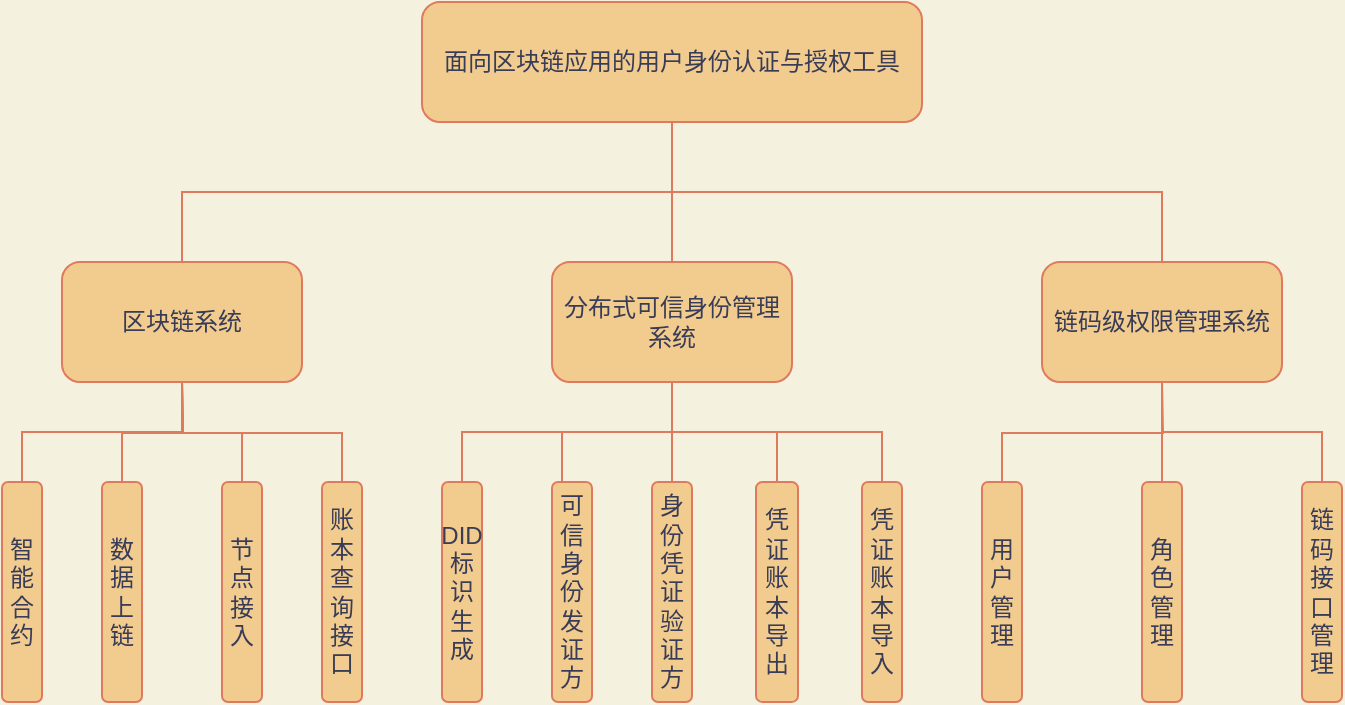<mxfile version="17.4.5" type="github">
  <diagram id="ghcUfPf-tJmSUkZoqm0j" name="Page-1">
    <mxGraphModel dx="1209" dy="773" grid="1" gridSize="10" guides="1" tooltips="1" connect="1" arrows="1" fold="1" page="1" pageScale="1" pageWidth="827" pageHeight="1169" background="#F4F1DE" math="0" shadow="0">
      <root>
        <mxCell id="0" />
        <mxCell id="1" parent="0" />
        <mxCell id="dAincey384vPkBa2ydyc-23" style="edgeStyle=orthogonalEdgeStyle;rounded=0;orthogonalLoop=1;jettySize=auto;html=1;exitX=0.5;exitY=1;exitDx=0;exitDy=0;entryX=0.5;entryY=0;entryDx=0;entryDy=0;fontFamily=Helvetica;endArrow=none;endFill=0;labelBackgroundColor=#F4F1DE;strokeColor=#E07A5F;fontColor=#393C56;" parent="1" source="dAincey384vPkBa2ydyc-1" target="dAincey384vPkBa2ydyc-3" edge="1">
          <mxGeometry relative="1" as="geometry" />
        </mxCell>
        <mxCell id="dAincey384vPkBa2ydyc-1" value="面向区块链应用的用户身份认证与授权工具" style="rounded=1;whiteSpace=wrap;html=1;fillColor=#F2CC8F;strokeColor=#E07A5F;fontColor=#393C56;" parent="1" vertex="1">
          <mxGeometry x="260" y="60" width="250" height="60" as="geometry" />
        </mxCell>
        <mxCell id="dAincey384vPkBa2ydyc-25" style="edgeStyle=orthogonalEdgeStyle;rounded=0;orthogonalLoop=1;jettySize=auto;html=1;exitX=0.5;exitY=0;exitDx=0;exitDy=0;entryX=0.5;entryY=1;entryDx=0;entryDy=0;fontFamily=Helvetica;endArrow=none;endFill=0;labelBackgroundColor=#F4F1DE;strokeColor=#E07A5F;fontColor=#393C56;" parent="1" source="dAincey384vPkBa2ydyc-2" target="dAincey384vPkBa2ydyc-1" edge="1">
          <mxGeometry relative="1" as="geometry" />
        </mxCell>
        <mxCell id="dAincey384vPkBa2ydyc-2" value="区块链系统" style="rounded=1;whiteSpace=wrap;html=1;fillColor=#F2CC8F;strokeColor=#E07A5F;fontColor=#393C56;" parent="1" vertex="1">
          <mxGeometry x="80" y="190" width="120" height="60" as="geometry" />
        </mxCell>
        <mxCell id="dAincey384vPkBa2ydyc-3" value="分布式可信身份管理系统" style="rounded=1;whiteSpace=wrap;html=1;fillColor=#F2CC8F;strokeColor=#E07A5F;fontColor=#393C56;" parent="1" vertex="1">
          <mxGeometry x="325" y="190" width="120" height="60" as="geometry" />
        </mxCell>
        <mxCell id="dAincey384vPkBa2ydyc-24" style="edgeStyle=orthogonalEdgeStyle;rounded=0;orthogonalLoop=1;jettySize=auto;html=1;exitX=0.5;exitY=0;exitDx=0;exitDy=0;fontFamily=Helvetica;endArrow=none;endFill=0;labelBackgroundColor=#F4F1DE;strokeColor=#E07A5F;fontColor=#393C56;" parent="1" source="dAincey384vPkBa2ydyc-4" target="dAincey384vPkBa2ydyc-1" edge="1">
          <mxGeometry relative="1" as="geometry" />
        </mxCell>
        <mxCell id="dAincey384vPkBa2ydyc-4" value="链码级权限管理系统" style="rounded=1;whiteSpace=wrap;html=1;fillColor=#F2CC8F;strokeColor=#E07A5F;fontColor=#393C56;" parent="1" vertex="1">
          <mxGeometry x="570" y="190" width="120" height="60" as="geometry" />
        </mxCell>
        <mxCell id="dAincey384vPkBa2ydyc-27" style="edgeStyle=orthogonalEdgeStyle;rounded=0;orthogonalLoop=1;jettySize=auto;html=1;exitX=0.5;exitY=0;exitDx=0;exitDy=0;entryX=0.5;entryY=1;entryDx=0;entryDy=0;fontFamily=Helvetica;endArrow=none;endFill=0;labelBackgroundColor=#F4F1DE;strokeColor=#E07A5F;fontColor=#393C56;" parent="1" source="dAincey384vPkBa2ydyc-5" target="dAincey384vPkBa2ydyc-2" edge="1">
          <mxGeometry relative="1" as="geometry" />
        </mxCell>
        <mxCell id="dAincey384vPkBa2ydyc-5" value="智能合约" style="rounded=1;whiteSpace=wrap;html=1;imageWidth=24;imageHeight=24;fillColor=#F2CC8F;strokeColor=#E07A5F;fontColor=#393C56;" parent="1" vertex="1">
          <mxGeometry x="50" y="300" width="20" height="110" as="geometry" />
        </mxCell>
        <mxCell id="dAincey384vPkBa2ydyc-28" style="edgeStyle=orthogonalEdgeStyle;rounded=0;orthogonalLoop=1;jettySize=auto;html=1;exitX=0.5;exitY=0;exitDx=0;exitDy=0;fontFamily=Helvetica;endArrow=none;endFill=0;labelBackgroundColor=#F4F1DE;strokeColor=#E07A5F;fontColor=#393C56;" parent="1" source="dAincey384vPkBa2ydyc-6" edge="1">
          <mxGeometry relative="1" as="geometry">
            <mxPoint x="140" y="250" as="targetPoint" />
          </mxGeometry>
        </mxCell>
        <mxCell id="dAincey384vPkBa2ydyc-6" value="数据上链" style="rounded=1;whiteSpace=wrap;html=1;imageWidth=24;imageHeight=24;fillColor=#F2CC8F;strokeColor=#E07A5F;fontColor=#393C56;" parent="1" vertex="1">
          <mxGeometry x="100" y="300" width="20" height="110" as="geometry" />
        </mxCell>
        <mxCell id="dAincey384vPkBa2ydyc-29" style="edgeStyle=orthogonalEdgeStyle;rounded=0;orthogonalLoop=1;jettySize=auto;html=1;exitX=0.5;exitY=0;exitDx=0;exitDy=0;fontFamily=Helvetica;endArrow=none;endFill=0;labelBackgroundColor=#F4F1DE;strokeColor=#E07A5F;fontColor=#393C56;" parent="1" source="dAincey384vPkBa2ydyc-7" edge="1">
          <mxGeometry relative="1" as="geometry">
            <mxPoint x="140" y="250" as="targetPoint" />
          </mxGeometry>
        </mxCell>
        <mxCell id="dAincey384vPkBa2ydyc-7" value="节点接入" style="rounded=1;whiteSpace=wrap;html=1;imageWidth=24;imageHeight=24;fillColor=#F2CC8F;strokeColor=#E07A5F;fontColor=#393C56;" parent="1" vertex="1">
          <mxGeometry x="160" y="300" width="20" height="110" as="geometry" />
        </mxCell>
        <mxCell id="dAincey384vPkBa2ydyc-30" style="edgeStyle=orthogonalEdgeStyle;rounded=0;orthogonalLoop=1;jettySize=auto;html=1;exitX=0.5;exitY=0;exitDx=0;exitDy=0;fontFamily=Helvetica;endArrow=none;endFill=0;labelBackgroundColor=#F4F1DE;strokeColor=#E07A5F;fontColor=#393C56;" parent="1" source="dAincey384vPkBa2ydyc-8" edge="1">
          <mxGeometry relative="1" as="geometry">
            <mxPoint x="140" y="250" as="targetPoint" />
          </mxGeometry>
        </mxCell>
        <mxCell id="dAincey384vPkBa2ydyc-8" value="账本查询接口" style="rounded=1;whiteSpace=wrap;html=1;imageWidth=24;imageHeight=24;fillColor=#F2CC8F;strokeColor=#E07A5F;fontColor=#393C56;" parent="1" vertex="1">
          <mxGeometry x="210" y="300" width="20" height="110" as="geometry" />
        </mxCell>
        <mxCell id="dAincey384vPkBa2ydyc-38" style="edgeStyle=orthogonalEdgeStyle;rounded=0;orthogonalLoop=1;jettySize=auto;html=1;exitX=0.5;exitY=0;exitDx=0;exitDy=0;fontFamily=Helvetica;endArrow=none;endFill=0;labelBackgroundColor=#F4F1DE;strokeColor=#E07A5F;fontColor=#393C56;" parent="1" source="dAincey384vPkBa2ydyc-9" target="dAincey384vPkBa2ydyc-3" edge="1">
          <mxGeometry relative="1" as="geometry" />
        </mxCell>
        <mxCell id="dAincey384vPkBa2ydyc-9" value="DID标识生成" style="rounded=1;whiteSpace=wrap;html=1;fontFamily=Helvetica;imageWidth=24;imageHeight=24;fillColor=#F2CC8F;strokeColor=#E07A5F;fontColor=#393C56;" parent="1" vertex="1">
          <mxGeometry x="270" y="300" width="20" height="110" as="geometry" />
        </mxCell>
        <mxCell id="dAincey384vPkBa2ydyc-37" style="edgeStyle=orthogonalEdgeStyle;rounded=0;orthogonalLoop=1;jettySize=auto;html=1;exitX=0.25;exitY=0;exitDx=0;exitDy=0;fontFamily=Helvetica;endArrow=none;endFill=0;labelBackgroundColor=#F4F1DE;strokeColor=#E07A5F;fontColor=#393C56;" parent="1" source="dAincey384vPkBa2ydyc-10" target="dAincey384vPkBa2ydyc-3" edge="1">
          <mxGeometry relative="1" as="geometry" />
        </mxCell>
        <mxCell id="dAincey384vPkBa2ydyc-10" value="可信身份发证方" style="rounded=1;whiteSpace=wrap;html=1;fontFamily=Helvetica;imageWidth=24;imageHeight=24;fillColor=#F2CC8F;strokeColor=#E07A5F;fontColor=#393C56;" parent="1" vertex="1">
          <mxGeometry x="325" y="300" width="20" height="110" as="geometry" />
        </mxCell>
        <mxCell id="dAincey384vPkBa2ydyc-34" style="edgeStyle=orthogonalEdgeStyle;rounded=0;orthogonalLoop=1;jettySize=auto;html=1;exitX=0.5;exitY=0;exitDx=0;exitDy=0;entryX=0.5;entryY=1;entryDx=0;entryDy=0;fontFamily=Helvetica;endArrow=none;endFill=0;labelBackgroundColor=#F4F1DE;strokeColor=#E07A5F;fontColor=#393C56;" parent="1" source="dAincey384vPkBa2ydyc-11" target="dAincey384vPkBa2ydyc-3" edge="1">
          <mxGeometry relative="1" as="geometry" />
        </mxCell>
        <mxCell id="dAincey384vPkBa2ydyc-11" value="身份凭证验证方" style="rounded=1;whiteSpace=wrap;html=1;fontFamily=Helvetica;imageWidth=24;imageHeight=24;fillColor=#F2CC8F;strokeColor=#E07A5F;fontColor=#393C56;" parent="1" vertex="1">
          <mxGeometry x="375" y="300" width="20" height="110" as="geometry" />
        </mxCell>
        <mxCell id="dAincey384vPkBa2ydyc-35" style="edgeStyle=orthogonalEdgeStyle;rounded=0;orthogonalLoop=1;jettySize=auto;html=1;exitX=0.5;exitY=0;exitDx=0;exitDy=0;fontFamily=Helvetica;endArrow=none;endFill=0;labelBackgroundColor=#F4F1DE;strokeColor=#E07A5F;fontColor=#393C56;" parent="1" source="dAincey384vPkBa2ydyc-12" target="dAincey384vPkBa2ydyc-3" edge="1">
          <mxGeometry relative="1" as="geometry" />
        </mxCell>
        <mxCell id="dAincey384vPkBa2ydyc-12" value="凭证账本导出" style="rounded=1;whiteSpace=wrap;html=1;fontFamily=Helvetica;imageWidth=24;imageHeight=24;fillColor=#F2CC8F;strokeColor=#E07A5F;fontColor=#393C56;" parent="1" vertex="1">
          <mxGeometry x="427" y="300" width="21" height="110" as="geometry" />
        </mxCell>
        <mxCell id="dAincey384vPkBa2ydyc-44" style="edgeStyle=orthogonalEdgeStyle;rounded=0;orthogonalLoop=1;jettySize=auto;html=1;exitX=0.5;exitY=0;exitDx=0;exitDy=0;fontFamily=Helvetica;endArrow=none;endFill=0;labelBackgroundColor=#F4F1DE;strokeColor=#E07A5F;fontColor=#393C56;" parent="1" source="dAincey384vPkBa2ydyc-14" edge="1">
          <mxGeometry relative="1" as="geometry">
            <mxPoint x="630" y="250" as="targetPoint" />
          </mxGeometry>
        </mxCell>
        <mxCell id="dAincey384vPkBa2ydyc-14" value="用户管理" style="rounded=1;whiteSpace=wrap;html=1;fontFamily=Helvetica;imageWidth=24;imageHeight=24;fillColor=#F2CC8F;strokeColor=#E07A5F;fontColor=#393C56;" parent="1" vertex="1">
          <mxGeometry x="540" y="300" width="20" height="110" as="geometry" />
        </mxCell>
        <mxCell id="dAincey384vPkBa2ydyc-43" style="edgeStyle=orthogonalEdgeStyle;rounded=0;orthogonalLoop=1;jettySize=auto;html=1;exitX=0.5;exitY=0;exitDx=0;exitDy=0;fontFamily=Helvetica;endArrow=none;endFill=0;labelBackgroundColor=#F4F1DE;strokeColor=#E07A5F;fontColor=#393C56;" parent="1" source="dAincey384vPkBa2ydyc-15" edge="1">
          <mxGeometry relative="1" as="geometry">
            <mxPoint x="630" y="250" as="targetPoint" />
          </mxGeometry>
        </mxCell>
        <mxCell id="dAincey384vPkBa2ydyc-15" value="角色管理" style="rounded=1;whiteSpace=wrap;html=1;fontFamily=Helvetica;imageWidth=24;imageHeight=24;fillColor=#F2CC8F;strokeColor=#E07A5F;fontColor=#393C56;" parent="1" vertex="1">
          <mxGeometry x="620" y="300" width="20" height="110" as="geometry" />
        </mxCell>
        <mxCell id="dAincey384vPkBa2ydyc-40" style="edgeStyle=orthogonalEdgeStyle;rounded=0;orthogonalLoop=1;jettySize=auto;html=1;exitX=0.5;exitY=0;exitDx=0;exitDy=0;entryX=0.5;entryY=1;entryDx=0;entryDy=0;fontFamily=Helvetica;endArrow=none;endFill=0;labelBackgroundColor=#F4F1DE;strokeColor=#E07A5F;fontColor=#393C56;" parent="1" source="dAincey384vPkBa2ydyc-16" target="dAincey384vPkBa2ydyc-4" edge="1">
          <mxGeometry relative="1" as="geometry" />
        </mxCell>
        <mxCell id="dAincey384vPkBa2ydyc-16" value="链码接口管理" style="rounded=1;whiteSpace=wrap;html=1;fontFamily=Helvetica;imageWidth=24;imageHeight=24;fillColor=#F2CC8F;strokeColor=#E07A5F;fontColor=#393C56;" parent="1" vertex="1">
          <mxGeometry x="700" y="300" width="20" height="110" as="geometry" />
        </mxCell>
        <mxCell id="dAincey384vPkBa2ydyc-36" style="edgeStyle=orthogonalEdgeStyle;rounded=0;orthogonalLoop=1;jettySize=auto;html=1;exitX=0.5;exitY=0;exitDx=0;exitDy=0;fontFamily=Helvetica;endArrow=none;endFill=0;labelBackgroundColor=#F4F1DE;strokeColor=#E07A5F;fontColor=#393C56;" parent="1" source="dAincey384vPkBa2ydyc-22" target="dAincey384vPkBa2ydyc-3" edge="1">
          <mxGeometry relative="1" as="geometry" />
        </mxCell>
        <mxCell id="dAincey384vPkBa2ydyc-22" value="凭证账本导入" style="rounded=1;whiteSpace=wrap;html=1;fontFamily=Helvetica;imageWidth=24;imageHeight=24;fillColor=#F2CC8F;strokeColor=#E07A5F;fontColor=#393C56;" parent="1" vertex="1">
          <mxGeometry x="480" y="300" width="20" height="110" as="geometry" />
        </mxCell>
      </root>
    </mxGraphModel>
  </diagram>
</mxfile>
